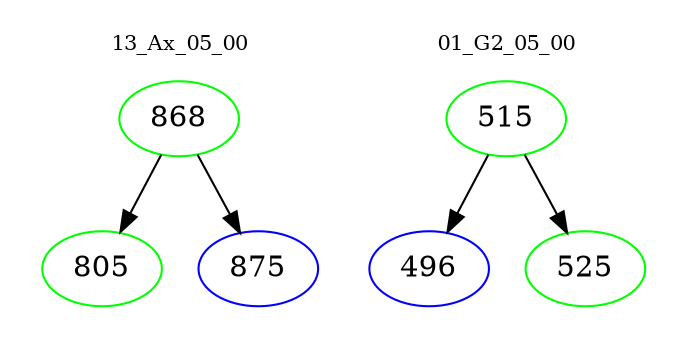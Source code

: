 digraph{
subgraph cluster_0 {
color = white
label = "13_Ax_05_00";
fontsize=10;
T0_868 [label="868", color="green"]
T0_868 -> T0_805 [color="black"]
T0_805 [label="805", color="green"]
T0_868 -> T0_875 [color="black"]
T0_875 [label="875", color="blue"]
}
subgraph cluster_1 {
color = white
label = "01_G2_05_00";
fontsize=10;
T1_515 [label="515", color="green"]
T1_515 -> T1_496 [color="black"]
T1_496 [label="496", color="blue"]
T1_515 -> T1_525 [color="black"]
T1_525 [label="525", color="green"]
}
}
